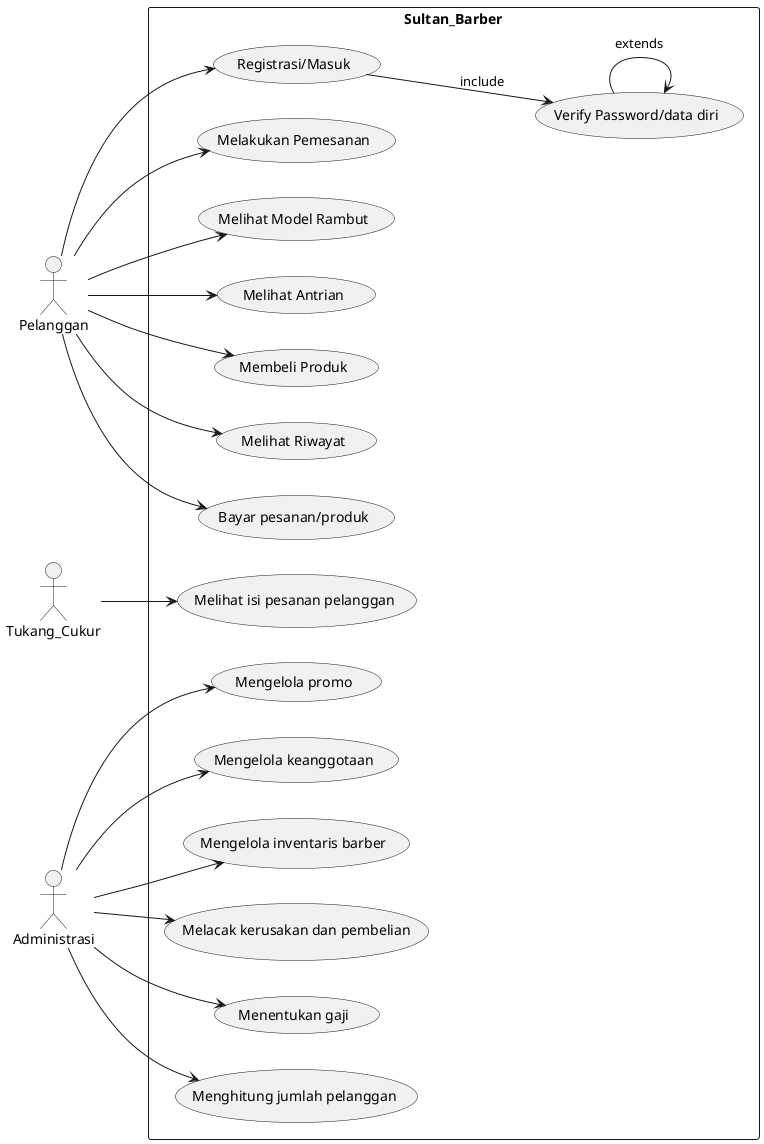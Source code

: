 @startuml ummatkristiani
left to right direction

actor Pelanggan
actor Tukang_Cukur
actor Administrasi

rectangle Sultan_Barber {
    Pelanggan --> (Registrasi/Masuk)
    Pelanggan --> (Melakukan Pemesanan)
    Pelanggan --> (Melihat Model Rambut)
    Pelanggan --> (Melihat Antrian)
    Pelanggan --> (Membeli Produk)
    Pelanggan --> (Melihat Riwayat)
    Pelanggan --> (Bayar pesanan/produk)
    
    (Registrasi/Masuk) -[hidden]-> (Verify Password/data diri)
    (Registrasi/Masuk) --> (Verify Password/data diri) : include
    (Verify Password/data diri) --> (Verify Password/data diri) : extends

    Tukang_Cukur --> (Melihat isi pesanan pelanggan)
    
    Administrasi --> (Mengelola promo)
    Administrasi --> (Mengelola keanggotaan)
    Administrasi --> (Mengelola inventaris barber)
    Administrasi --> (Melacak kerusakan dan pembelian)
    Administrasi --> (Menentukan gaji)
    Administrasi --> (Menghitung jumlah pelanggan)
}

@enduml
